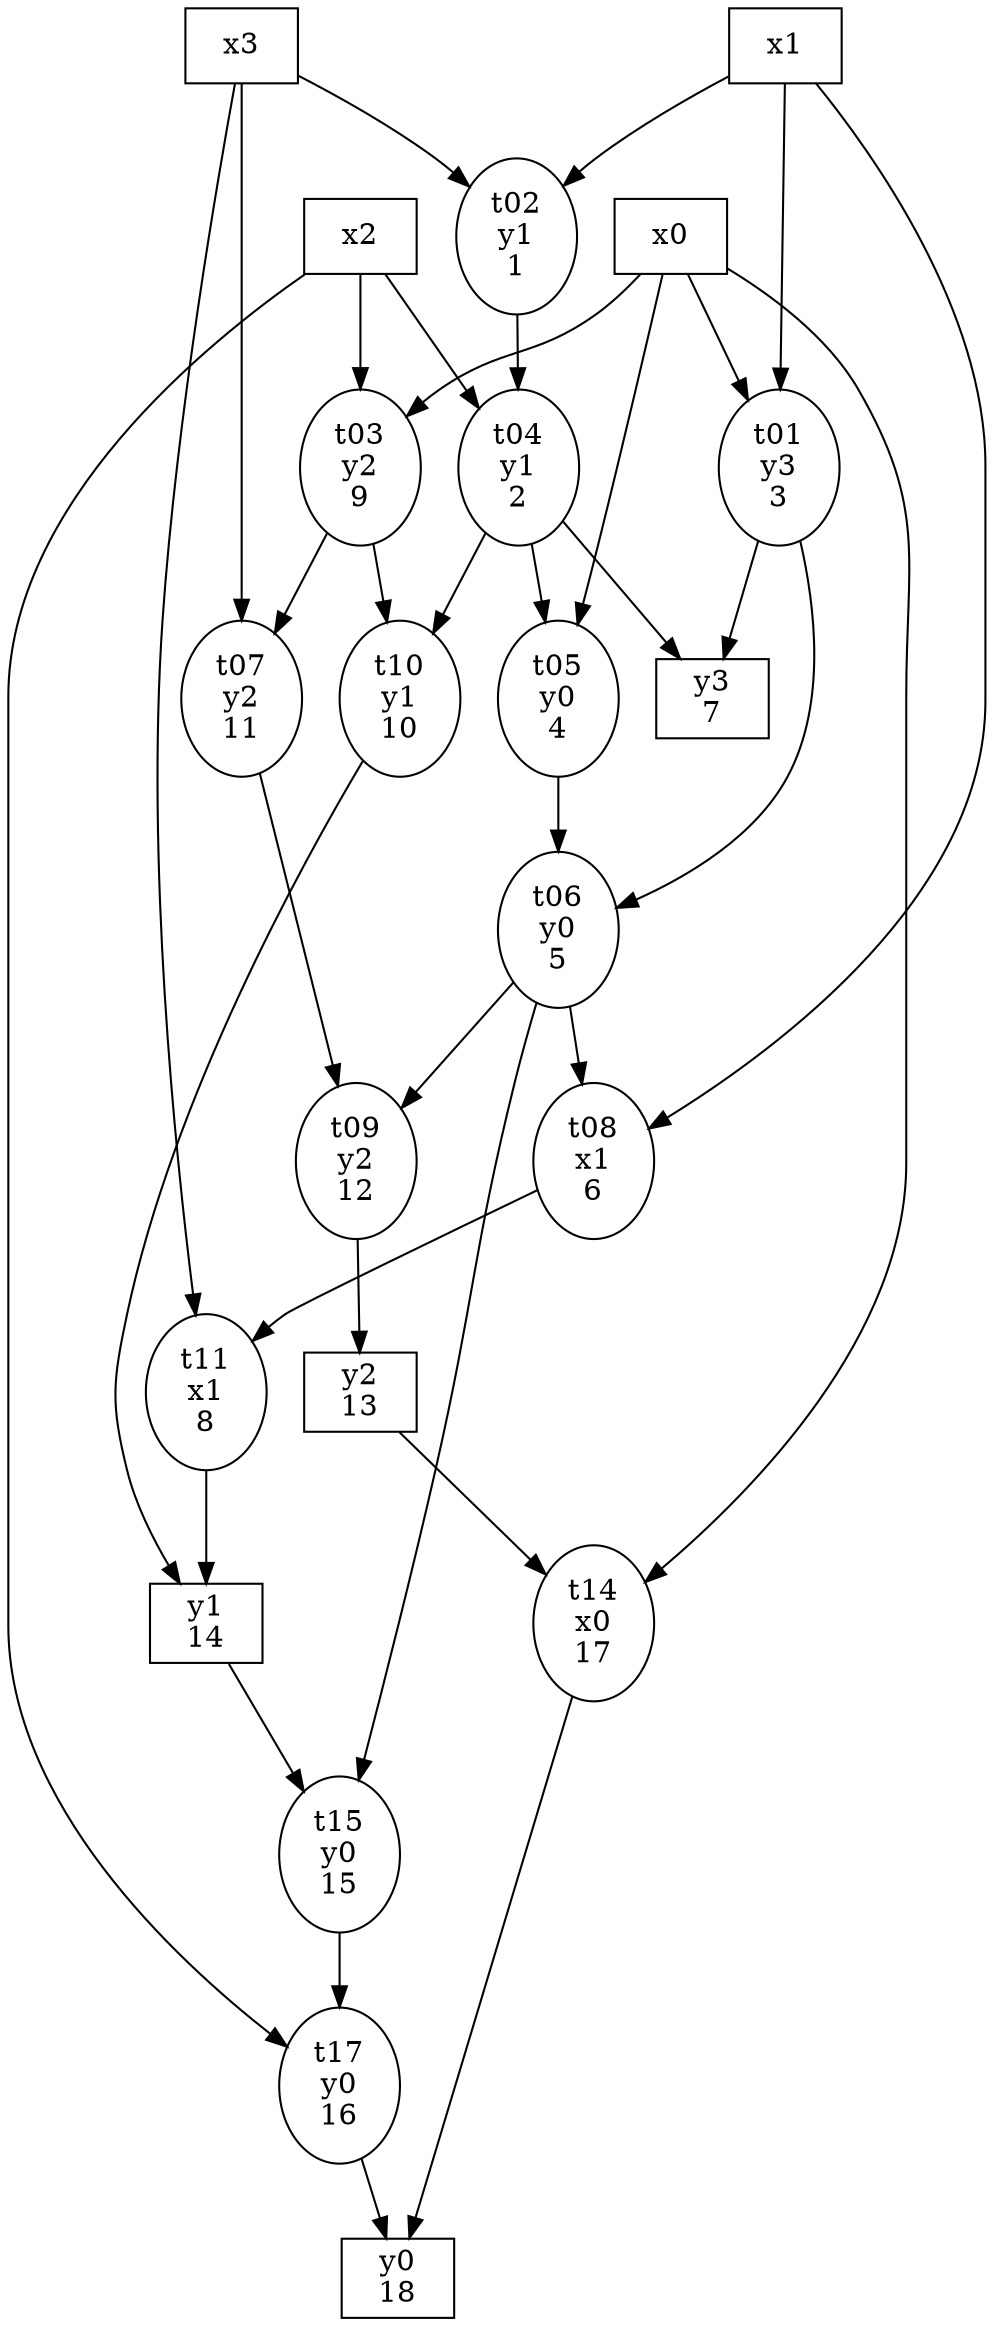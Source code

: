 strict digraph sbox1i {
  x0 [shape=box, label="\N"];
  x1 [shape=box, label="\N"];
  x2 [shape=box, label="\N"];
  x3 [shape=box, label="\N"];

  // First get shortest path to t08
  t02 [label="\N\ny1\n1"];
  t04 [label="\N\ny1\n2"];
  t01 [label="\N\ny3\n3"];
  t05 [label="\N\ny0\n4"];
  t06 [label="\N\ny0\n5"];
  t08 [label="\N\nx1\n6"];

  y3  [label="\N\n7", shape=box];
  t11 [label="\N\nx1\n8"];
  t03 [label="\N\ny2\n9"];
  t10 [label="\N\ny1\n10"];
  t07 [label="\N\ny2\n11"];  
  t09 [label="\N\ny2\n12"];
  y2  [label="\N\n13", shape=box];
  y1  [label="\N\n14", shape=box];
  t15 [label="\N\ny0\n15"];
  t17 [label="\N\ny0\n16"];
  t14 [label="\N\nx0\n17"];
  y0  [label="\N\n18", shape=box];
  
  x0  -> t01; x1  -> t01;  // t01 = x0  ^ x1;
  x1  -> t02; x3  -> t02;  // t02 = x1  | x3;
  x0  -> t03; x2  -> t03;  // t03 = x0  & x2;
  x2  -> t04; t02 -> t04;  // t04 = x2  ^ t02;
  x0  -> t05; t04 -> t05;  // t05 = x0  | t04;
  t01 -> t06; t05 -> t06;  // t06 = t01 & t05;
  x3  -> t07; t03 -> t07;  // t07 = x3  | t03;
  x1  -> t08; t06 -> t08;  // t08 = x1  ^ t06;
  t07 -> t09; t06 -> t09;  // t09 = t07 ^ t06;
  t04 -> t10; t03 -> t10;  // t10 = t04 | t03;
  x3  -> t11; t08 -> t11;  // t11 = x3  & t08;
  t09 -> y2;               // y2  =      ~ t09;
  t10 -> y1;  t11 -> y1;   // y1  = t10 ^ t11;
  x0  -> t14; y2  -> t14;  // t14 = x0  | y2;
  t06 -> t15; y1  -> t15;  // t15 = t06 ^ y1;
  t01 -> y3;  t04 -> y3;   // y3  = t01 ^ t04;
  x2  -> t17; t15 -> t17;  // t17 = x2  ^ t15;
  t14 -> y0;  t17 -> y0;   // y0  = t14 ^ t17;
}
